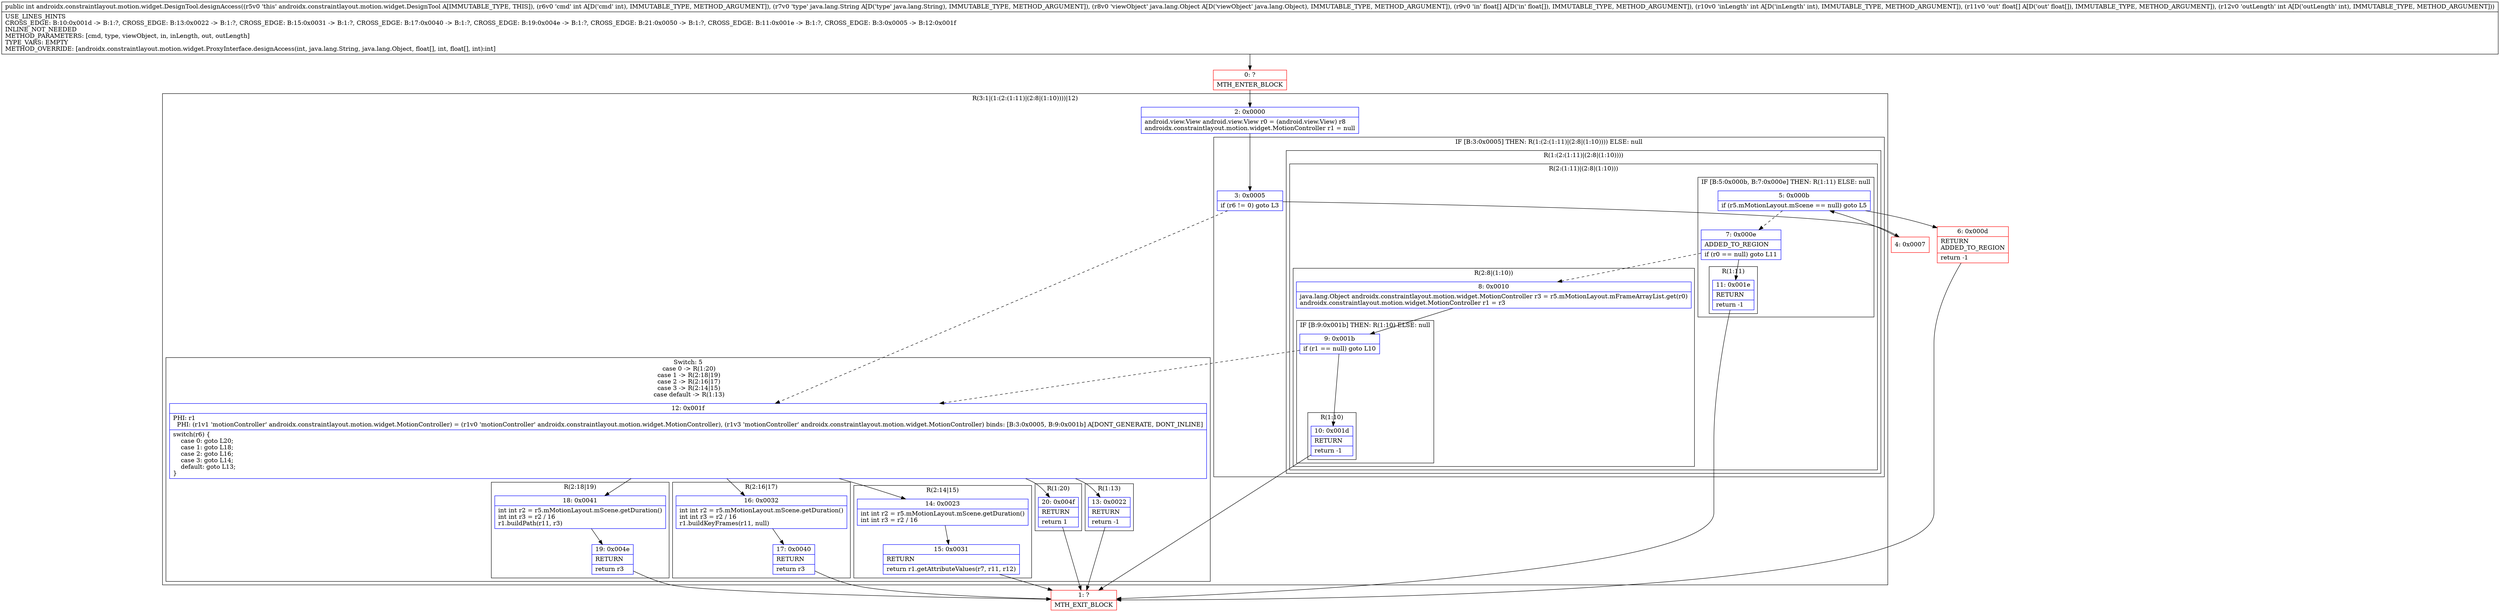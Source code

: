 digraph "CFG forandroidx.constraintlayout.motion.widget.DesignTool.designAccess(ILjava\/lang\/String;Ljava\/lang\/Object;[FI[FI)I" {
subgraph cluster_Region_1301642190 {
label = "R(3:1|(1:(2:(1:11)|(2:8|(1:10))))|12)";
node [shape=record,color=blue];
Node_2 [shape=record,label="{2\:\ 0x0000|android.view.View android.view.View r0 = (android.view.View) r8\landroidx.constraintlayout.motion.widget.MotionController r1 = null\l}"];
subgraph cluster_IfRegion_1064533556 {
label = "IF [B:3:0x0005] THEN: R(1:(2:(1:11)|(2:8|(1:10)))) ELSE: null";
node [shape=record,color=blue];
Node_3 [shape=record,label="{3\:\ 0x0005|if (r6 != 0) goto L3\l}"];
subgraph cluster_Region_1664078581 {
label = "R(1:(2:(1:11)|(2:8|(1:10))))";
node [shape=record,color=blue];
subgraph cluster_Region_510493746 {
label = "R(2:(1:11)|(2:8|(1:10)))";
node [shape=record,color=blue];
subgraph cluster_IfRegion_1780840297 {
label = "IF [B:5:0x000b, B:7:0x000e] THEN: R(1:11) ELSE: null";
node [shape=record,color=blue];
Node_5 [shape=record,label="{5\:\ 0x000b|if (r5.mMotionLayout.mScene == null) goto L5\l}"];
Node_7 [shape=record,label="{7\:\ 0x000e|ADDED_TO_REGION\l|if (r0 == null) goto L11\l}"];
subgraph cluster_Region_778907864 {
label = "R(1:11)";
node [shape=record,color=blue];
Node_11 [shape=record,label="{11\:\ 0x001e|RETURN\l|return \-1\l}"];
}
}
subgraph cluster_Region_458745183 {
label = "R(2:8|(1:10))";
node [shape=record,color=blue];
Node_8 [shape=record,label="{8\:\ 0x0010|java.lang.Object androidx.constraintlayout.motion.widget.MotionController r3 = r5.mMotionLayout.mFrameArrayList.get(r0)\landroidx.constraintlayout.motion.widget.MotionController r1 = r3\l}"];
subgraph cluster_IfRegion_1220633716 {
label = "IF [B:9:0x001b] THEN: R(1:10) ELSE: null";
node [shape=record,color=blue];
Node_9 [shape=record,label="{9\:\ 0x001b|if (r1 == null) goto L10\l}"];
subgraph cluster_Region_172714495 {
label = "R(1:10)";
node [shape=record,color=blue];
Node_10 [shape=record,label="{10\:\ 0x001d|RETURN\l|return \-1\l}"];
}
}
}
}
}
}
subgraph cluster_SwitchRegion_393132601 {
label = "Switch: 5
 case 0 -> R(1:20)
 case 1 -> R(2:18|19)
 case 2 -> R(2:16|17)
 case 3 -> R(2:14|15)
 case default -> R(1:13)";
node [shape=record,color=blue];
Node_12 [shape=record,label="{12\:\ 0x001f|PHI: r1 \l  PHI: (r1v1 'motionController' androidx.constraintlayout.motion.widget.MotionController) = (r1v0 'motionController' androidx.constraintlayout.motion.widget.MotionController), (r1v3 'motionController' androidx.constraintlayout.motion.widget.MotionController) binds: [B:3:0x0005, B:9:0x001b] A[DONT_GENERATE, DONT_INLINE]\l|switch(r6) \{\l    case 0: goto L20;\l    case 1: goto L18;\l    case 2: goto L16;\l    case 3: goto L14;\l    default: goto L13;\l\}\l}"];
subgraph cluster_Region_1699799282 {
label = "R(1:20)";
node [shape=record,color=blue];
Node_20 [shape=record,label="{20\:\ 0x004f|RETURN\l|return 1\l}"];
}
subgraph cluster_Region_1273685235 {
label = "R(2:18|19)";
node [shape=record,color=blue];
Node_18 [shape=record,label="{18\:\ 0x0041|int int r2 = r5.mMotionLayout.mScene.getDuration()\lint int r3 = r2 \/ 16\lr1.buildPath(r11, r3)\l}"];
Node_19 [shape=record,label="{19\:\ 0x004e|RETURN\l|return r3\l}"];
}
subgraph cluster_Region_768064843 {
label = "R(2:16|17)";
node [shape=record,color=blue];
Node_16 [shape=record,label="{16\:\ 0x0032|int int r2 = r5.mMotionLayout.mScene.getDuration()\lint int r3 = r2 \/ 16\lr1.buildKeyFrames(r11, null)\l}"];
Node_17 [shape=record,label="{17\:\ 0x0040|RETURN\l|return r3\l}"];
}
subgraph cluster_Region_1821903269 {
label = "R(2:14|15)";
node [shape=record,color=blue];
Node_14 [shape=record,label="{14\:\ 0x0023|int int r2 = r5.mMotionLayout.mScene.getDuration()\lint int r3 = r2 \/ 16\l}"];
Node_15 [shape=record,label="{15\:\ 0x0031|RETURN\l|return r1.getAttributeValues(r7, r11, r12)\l}"];
}
subgraph cluster_Region_587003760 {
label = "R(1:13)";
node [shape=record,color=blue];
Node_13 [shape=record,label="{13\:\ 0x0022|RETURN\l|return \-1\l}"];
}
}
}
Node_0 [shape=record,color=red,label="{0\:\ ?|MTH_ENTER_BLOCK\l}"];
Node_4 [shape=record,color=red,label="{4\:\ 0x0007}"];
Node_6 [shape=record,color=red,label="{6\:\ 0x000d|RETURN\lADDED_TO_REGION\l|return \-1\l}"];
Node_1 [shape=record,color=red,label="{1\:\ ?|MTH_EXIT_BLOCK\l}"];
MethodNode[shape=record,label="{public int androidx.constraintlayout.motion.widget.DesignTool.designAccess((r5v0 'this' androidx.constraintlayout.motion.widget.DesignTool A[IMMUTABLE_TYPE, THIS]), (r6v0 'cmd' int A[D('cmd' int), IMMUTABLE_TYPE, METHOD_ARGUMENT]), (r7v0 'type' java.lang.String A[D('type' java.lang.String), IMMUTABLE_TYPE, METHOD_ARGUMENT]), (r8v0 'viewObject' java.lang.Object A[D('viewObject' java.lang.Object), IMMUTABLE_TYPE, METHOD_ARGUMENT]), (r9v0 'in' float[] A[D('in' float[]), IMMUTABLE_TYPE, METHOD_ARGUMENT]), (r10v0 'inLength' int A[D('inLength' int), IMMUTABLE_TYPE, METHOD_ARGUMENT]), (r11v0 'out' float[] A[D('out' float[]), IMMUTABLE_TYPE, METHOD_ARGUMENT]), (r12v0 'outLength' int A[D('outLength' int), IMMUTABLE_TYPE, METHOD_ARGUMENT]))  | USE_LINES_HINTS\lCROSS_EDGE: B:10:0x001d \-\> B:1:?, CROSS_EDGE: B:13:0x0022 \-\> B:1:?, CROSS_EDGE: B:15:0x0031 \-\> B:1:?, CROSS_EDGE: B:17:0x0040 \-\> B:1:?, CROSS_EDGE: B:19:0x004e \-\> B:1:?, CROSS_EDGE: B:21:0x0050 \-\> B:1:?, CROSS_EDGE: B:11:0x001e \-\> B:1:?, CROSS_EDGE: B:3:0x0005 \-\> B:12:0x001f\lINLINE_NOT_NEEDED\lMETHOD_PARAMETERS: [cmd, type, viewObject, in, inLength, out, outLength]\lTYPE_VARS: EMPTY\lMETHOD_OVERRIDE: [androidx.constraintlayout.motion.widget.ProxyInterface.designAccess(int, java.lang.String, java.lang.Object, float[], int, float[], int):int]\l}"];
MethodNode -> Node_0;Node_2 -> Node_3;
Node_3 -> Node_4;
Node_3 -> Node_12[style=dashed];
Node_5 -> Node_6;
Node_5 -> Node_7[style=dashed];
Node_7 -> Node_8[style=dashed];
Node_7 -> Node_11;
Node_11 -> Node_1;
Node_8 -> Node_9;
Node_9 -> Node_10;
Node_9 -> Node_12[style=dashed];
Node_10 -> Node_1;
Node_12 -> Node_13;
Node_12 -> Node_14;
Node_12 -> Node_16;
Node_12 -> Node_18;
Node_12 -> Node_20;
Node_20 -> Node_1;
Node_18 -> Node_19;
Node_19 -> Node_1;
Node_16 -> Node_17;
Node_17 -> Node_1;
Node_14 -> Node_15;
Node_15 -> Node_1;
Node_13 -> Node_1;
Node_0 -> Node_2;
Node_4 -> Node_5;
Node_6 -> Node_1;
}

